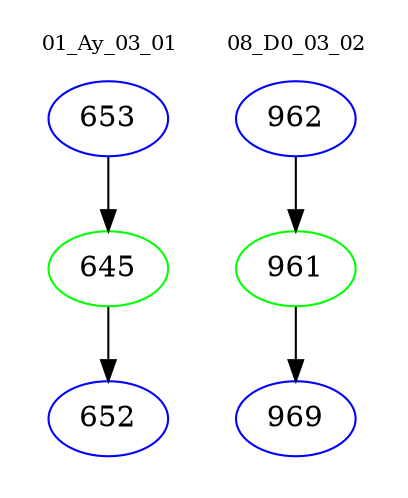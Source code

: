 digraph{
subgraph cluster_0 {
color = white
label = "01_Ay_03_01";
fontsize=10;
T0_653 [label="653", color="blue"]
T0_653 -> T0_645 [color="black"]
T0_645 [label="645", color="green"]
T0_645 -> T0_652 [color="black"]
T0_652 [label="652", color="blue"]
}
subgraph cluster_1 {
color = white
label = "08_D0_03_02";
fontsize=10;
T1_962 [label="962", color="blue"]
T1_962 -> T1_961 [color="black"]
T1_961 [label="961", color="green"]
T1_961 -> T1_969 [color="black"]
T1_969 [label="969", color="blue"]
}
}
